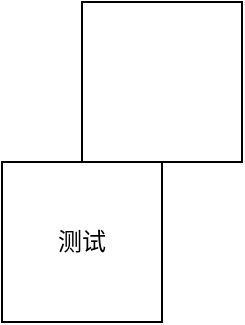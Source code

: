<mxfile version="12.9.10" type="github">
  <diagram id="HzUgJRUveQ0AMoDxNdnS" name="第 1 页">
    <mxGraphModel dx="1426" dy="722" grid="1" gridSize="10" guides="1" tooltips="1" connect="1" arrows="1" fold="1" page="1" pageScale="1" pageWidth="827" pageHeight="1169" math="0" shadow="0">
      <root>
        <mxCell id="0" />
        <mxCell id="1" parent="0" />
        <mxCell id="lv8SsM-_wT-9GzLKrqiG-1" value="测试" style="whiteSpace=wrap;html=1;aspect=fixed;" parent="1" vertex="1">
          <mxGeometry x="320" y="270" width="80" height="80" as="geometry" />
        </mxCell>
        <mxCell id="hJoEmUcVhS3oe8VKvmBw-1" value="" style="whiteSpace=wrap;html=1;aspect=fixed;" vertex="1" parent="1">
          <mxGeometry x="360" y="190" width="80" height="80" as="geometry" />
        </mxCell>
      </root>
    </mxGraphModel>
  </diagram>
</mxfile>
